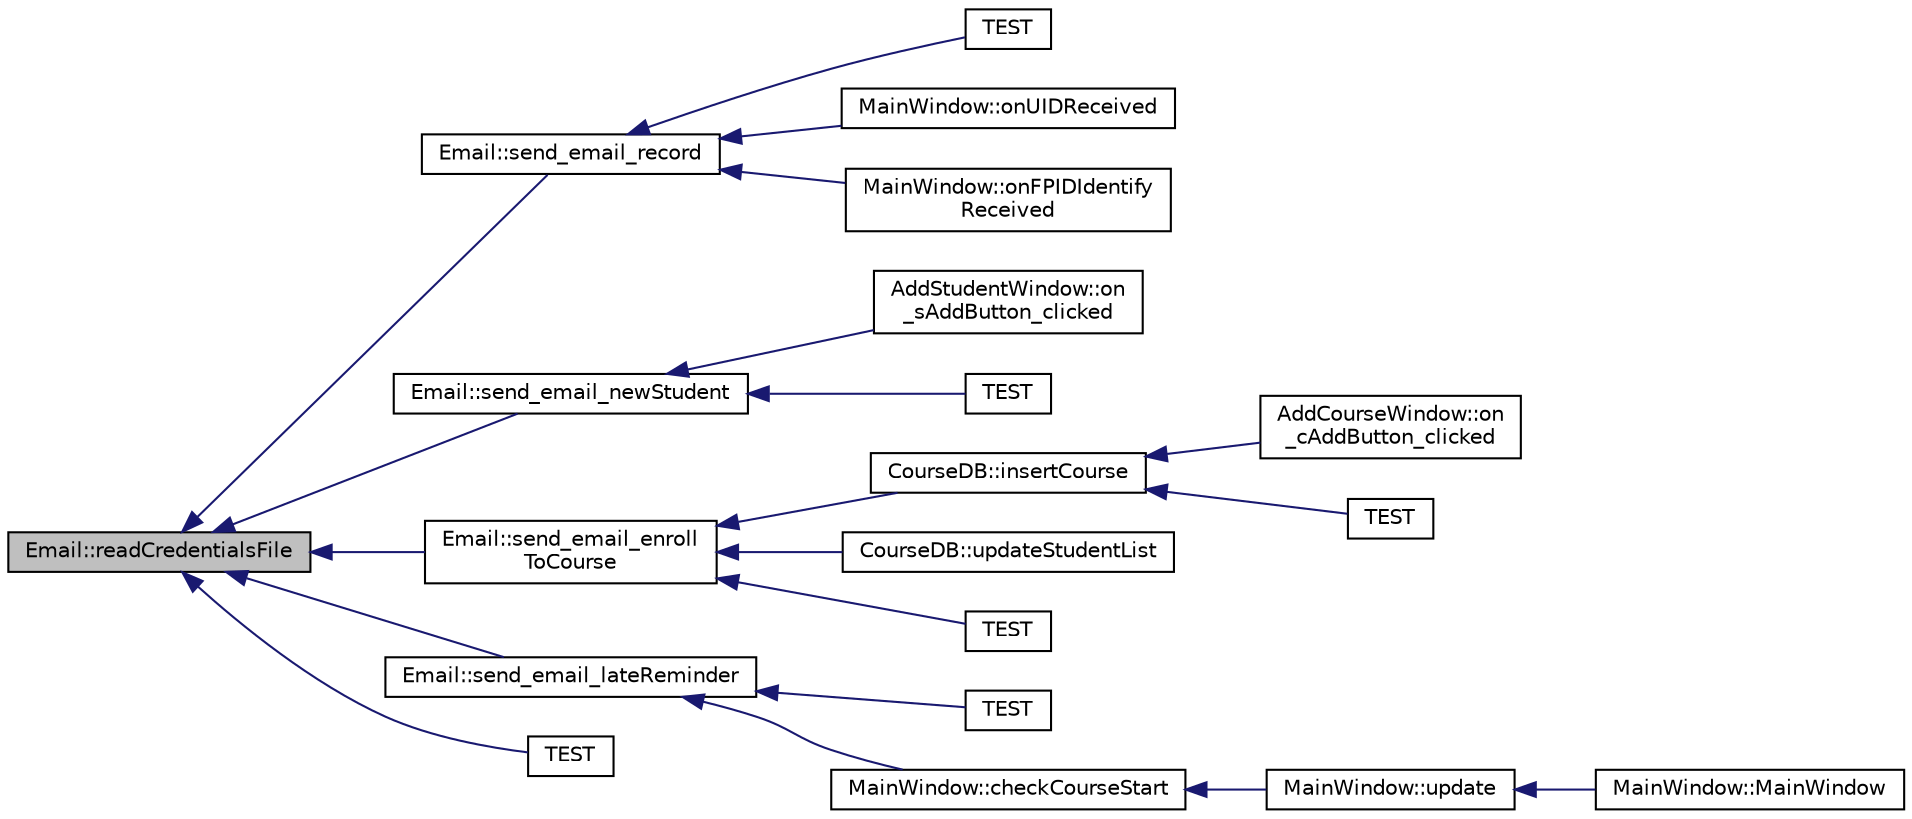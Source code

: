 digraph "Email::readCredentialsFile"
{
  edge [fontname="Helvetica",fontsize="10",labelfontname="Helvetica",labelfontsize="10"];
  node [fontname="Helvetica",fontsize="10",shape=record];
  rankdir="LR";
  Node1 [label="Email::readCredentialsFile",height=0.2,width=0.4,color="black", fillcolor="grey75", style="filled", fontcolor="black"];
  Node1 -> Node2 [dir="back",color="midnightblue",fontsize="10",style="solid",fontname="Helvetica"];
  Node2 [label="Email::send_email_record",height=0.2,width=0.4,color="black", fillcolor="white", style="filled",URL="$class_email.html#af5c194f8670d4e2fb6153c9c3bf15c48",tooltip="Send email using SendGrid with pre-designed dynamic templates. "];
  Node2 -> Node3 [dir="back",color="midnightblue",fontsize="10",style="solid",fontname="Helvetica"];
  Node3 [label="TEST",height=0.2,width=0.4,color="black", fillcolor="white", style="filled",URL="$test_email_8h.html#a56bfa94f212630bd193e1cf2b816a9a3"];
  Node2 -> Node4 [dir="back",color="midnightblue",fontsize="10",style="solid",fontname="Helvetica"];
  Node4 [label="MainWindow::onUIDReceived",height=0.2,width=0.4,color="black", fillcolor="white", style="filled",URL="$class_main_window.html#ac8e92844161faf8c2dd4a11e69a57b11",tooltip="Triggered whe Student card detected, update attendance list updated and send attendance record email..."];
  Node2 -> Node5 [dir="back",color="midnightblue",fontsize="10",style="solid",fontname="Helvetica"];
  Node5 [label="MainWindow::onFPIDIdentify\lReceived",height=0.2,width=0.4,color="black", fillcolor="white", style="filled",URL="$class_main_window.html#a12c1711cb7ef466a1ccb9d31fc6e2657",tooltip="Triggered whe Student card detected, update attendance list updated and send attendance record email..."];
  Node1 -> Node6 [dir="back",color="midnightblue",fontsize="10",style="solid",fontname="Helvetica"];
  Node6 [label="Email::send_email_newStudent",height=0.2,width=0.4,color="black", fillcolor="white", style="filled",URL="$class_email.html#aad6b1fc223be02eb81439a843ea37320",tooltip="sends an email to a new student using the SendGrid email delivery service "];
  Node6 -> Node7 [dir="back",color="midnightblue",fontsize="10",style="solid",fontname="Helvetica"];
  Node7 [label="AddStudentWindow::on\l_sAddButton_clicked",height=0.2,width=0.4,color="black", fillcolor="white", style="filled",URL="$class_add_student_window.html#ac8a09f059cf9f6e4824295dd937fdd33",tooltip="Validate all input fields and add student to database. "];
  Node6 -> Node8 [dir="back",color="midnightblue",fontsize="10",style="solid",fontname="Helvetica"];
  Node8 [label="TEST",height=0.2,width=0.4,color="black", fillcolor="white", style="filled",URL="$test_email_8h.html#a91f6dfb7eb62d77d4f8f4d61caf71d5d"];
  Node1 -> Node9 [dir="back",color="midnightblue",fontsize="10",style="solid",fontname="Helvetica"];
  Node9 [label="Email::send_email_enroll\lToCourse",height=0.2,width=0.4,color="black", fillcolor="white", style="filled",URL="$class_email.html#aff8985b743a5077a71222685c3c46551",tooltip="send_email_enrollToCourse in the Email class that sends an email to a recipient who has enrolled in a..."];
  Node9 -> Node10 [dir="back",color="midnightblue",fontsize="10",style="solid",fontname="Helvetica"];
  Node10 [label="CourseDB::insertCourse",height=0.2,width=0.4,color="black", fillcolor="white", style="filled",URL="$class_course_d_b.html#a4b7e78db87d134769f842ab51aa3f0b4",tooltip="Insert a new course in the database with a list of names, dates and student IDs (SIDString), update the student list and send a confirmation email. "];
  Node10 -> Node11 [dir="back",color="midnightblue",fontsize="10",style="solid",fontname="Helvetica"];
  Node11 [label="AddCourseWindow::on\l_cAddButton_clicked",height=0.2,width=0.4,color="black", fillcolor="white", style="filled",URL="$class_add_course_window.html#a6352af0f6a82eb9b773cdf5c535bbcc5",tooltip="Validate all fields and add course to database. "];
  Node10 -> Node12 [dir="back",color="midnightblue",fontsize="10",style="solid",fontname="Helvetica"];
  Node12 [label="TEST",height=0.2,width=0.4,color="black", fillcolor="white", style="filled",URL="$test_course_d_b_8h.html#a35b7740d4da26be157134580b3785b20"];
  Node9 -> Node13 [dir="back",color="midnightblue",fontsize="10",style="solid",fontname="Helvetica"];
  Node13 [label="CourseDB::updateStudentList",height=0.2,width=0.4,color="black", fillcolor="white", style="filled",URL="$class_course_d_b.html#a0a71cd964ea94d514a465b11cb65c437",tooltip="Update course student list, students receive confirmation email. "];
  Node9 -> Node14 [dir="back",color="midnightblue",fontsize="10",style="solid",fontname="Helvetica"];
  Node14 [label="TEST",height=0.2,width=0.4,color="black", fillcolor="white", style="filled",URL="$test_email_8h.html#a99f3337d713cbe5223912641dd647709"];
  Node1 -> Node15 [dir="back",color="midnightblue",fontsize="10",style="solid",fontname="Helvetica"];
  Node15 [label="Email::send_email_lateReminder",height=0.2,width=0.4,color="black", fillcolor="white", style="filled",URL="$class_email.html#a3522905a60977cac1c8d99d4c911f3ee",tooltip="send_email_lateReminder for a class Email which sends an email reminder to a recipient who is late fo..."];
  Node15 -> Node16 [dir="back",color="midnightblue",fontsize="10",style="solid",fontname="Helvetica"];
  Node16 [label="TEST",height=0.2,width=0.4,color="black", fillcolor="white", style="filled",URL="$test_email_8h.html#a9957ea564e50ccc25665c589030bfe59"];
  Node15 -> Node17 [dir="back",color="midnightblue",fontsize="10",style="solid",fontname="Helvetica"];
  Node17 [label="MainWindow::checkCourseStart",height=0.2,width=0.4,color="black", fillcolor="white", style="filled",URL="$class_main_window.html#a8ebe9859eb33fda652cf463cc24fac67",tooltip="check if any course is starting "];
  Node17 -> Node18 [dir="back",color="midnightblue",fontsize="10",style="solid",fontname="Helvetica"];
  Node18 [label="MainWindow::update",height=0.2,width=0.4,color="black", fillcolor="white", style="filled",URL="$class_main_window.html#a128f71880d4b9683149023fc46fcc9f8",tooltip="course start "];
  Node18 -> Node19 [dir="back",color="midnightblue",fontsize="10",style="solid",fontname="Helvetica"];
  Node19 [label="MainWindow::MainWindow",height=0.2,width=0.4,color="black", fillcolor="white", style="filled",URL="$class_main_window.html#a996c5a2b6f77944776856f08ec30858d",tooltip="MainWindow Constructor. "];
  Node1 -> Node20 [dir="back",color="midnightblue",fontsize="10",style="solid",fontname="Helvetica"];
  Node20 [label="TEST",height=0.2,width=0.4,color="black", fillcolor="white", style="filled",URL="$test_email_8h.html#abdfdf7a042ca8730da7f4724ad81d6cf"];
}
